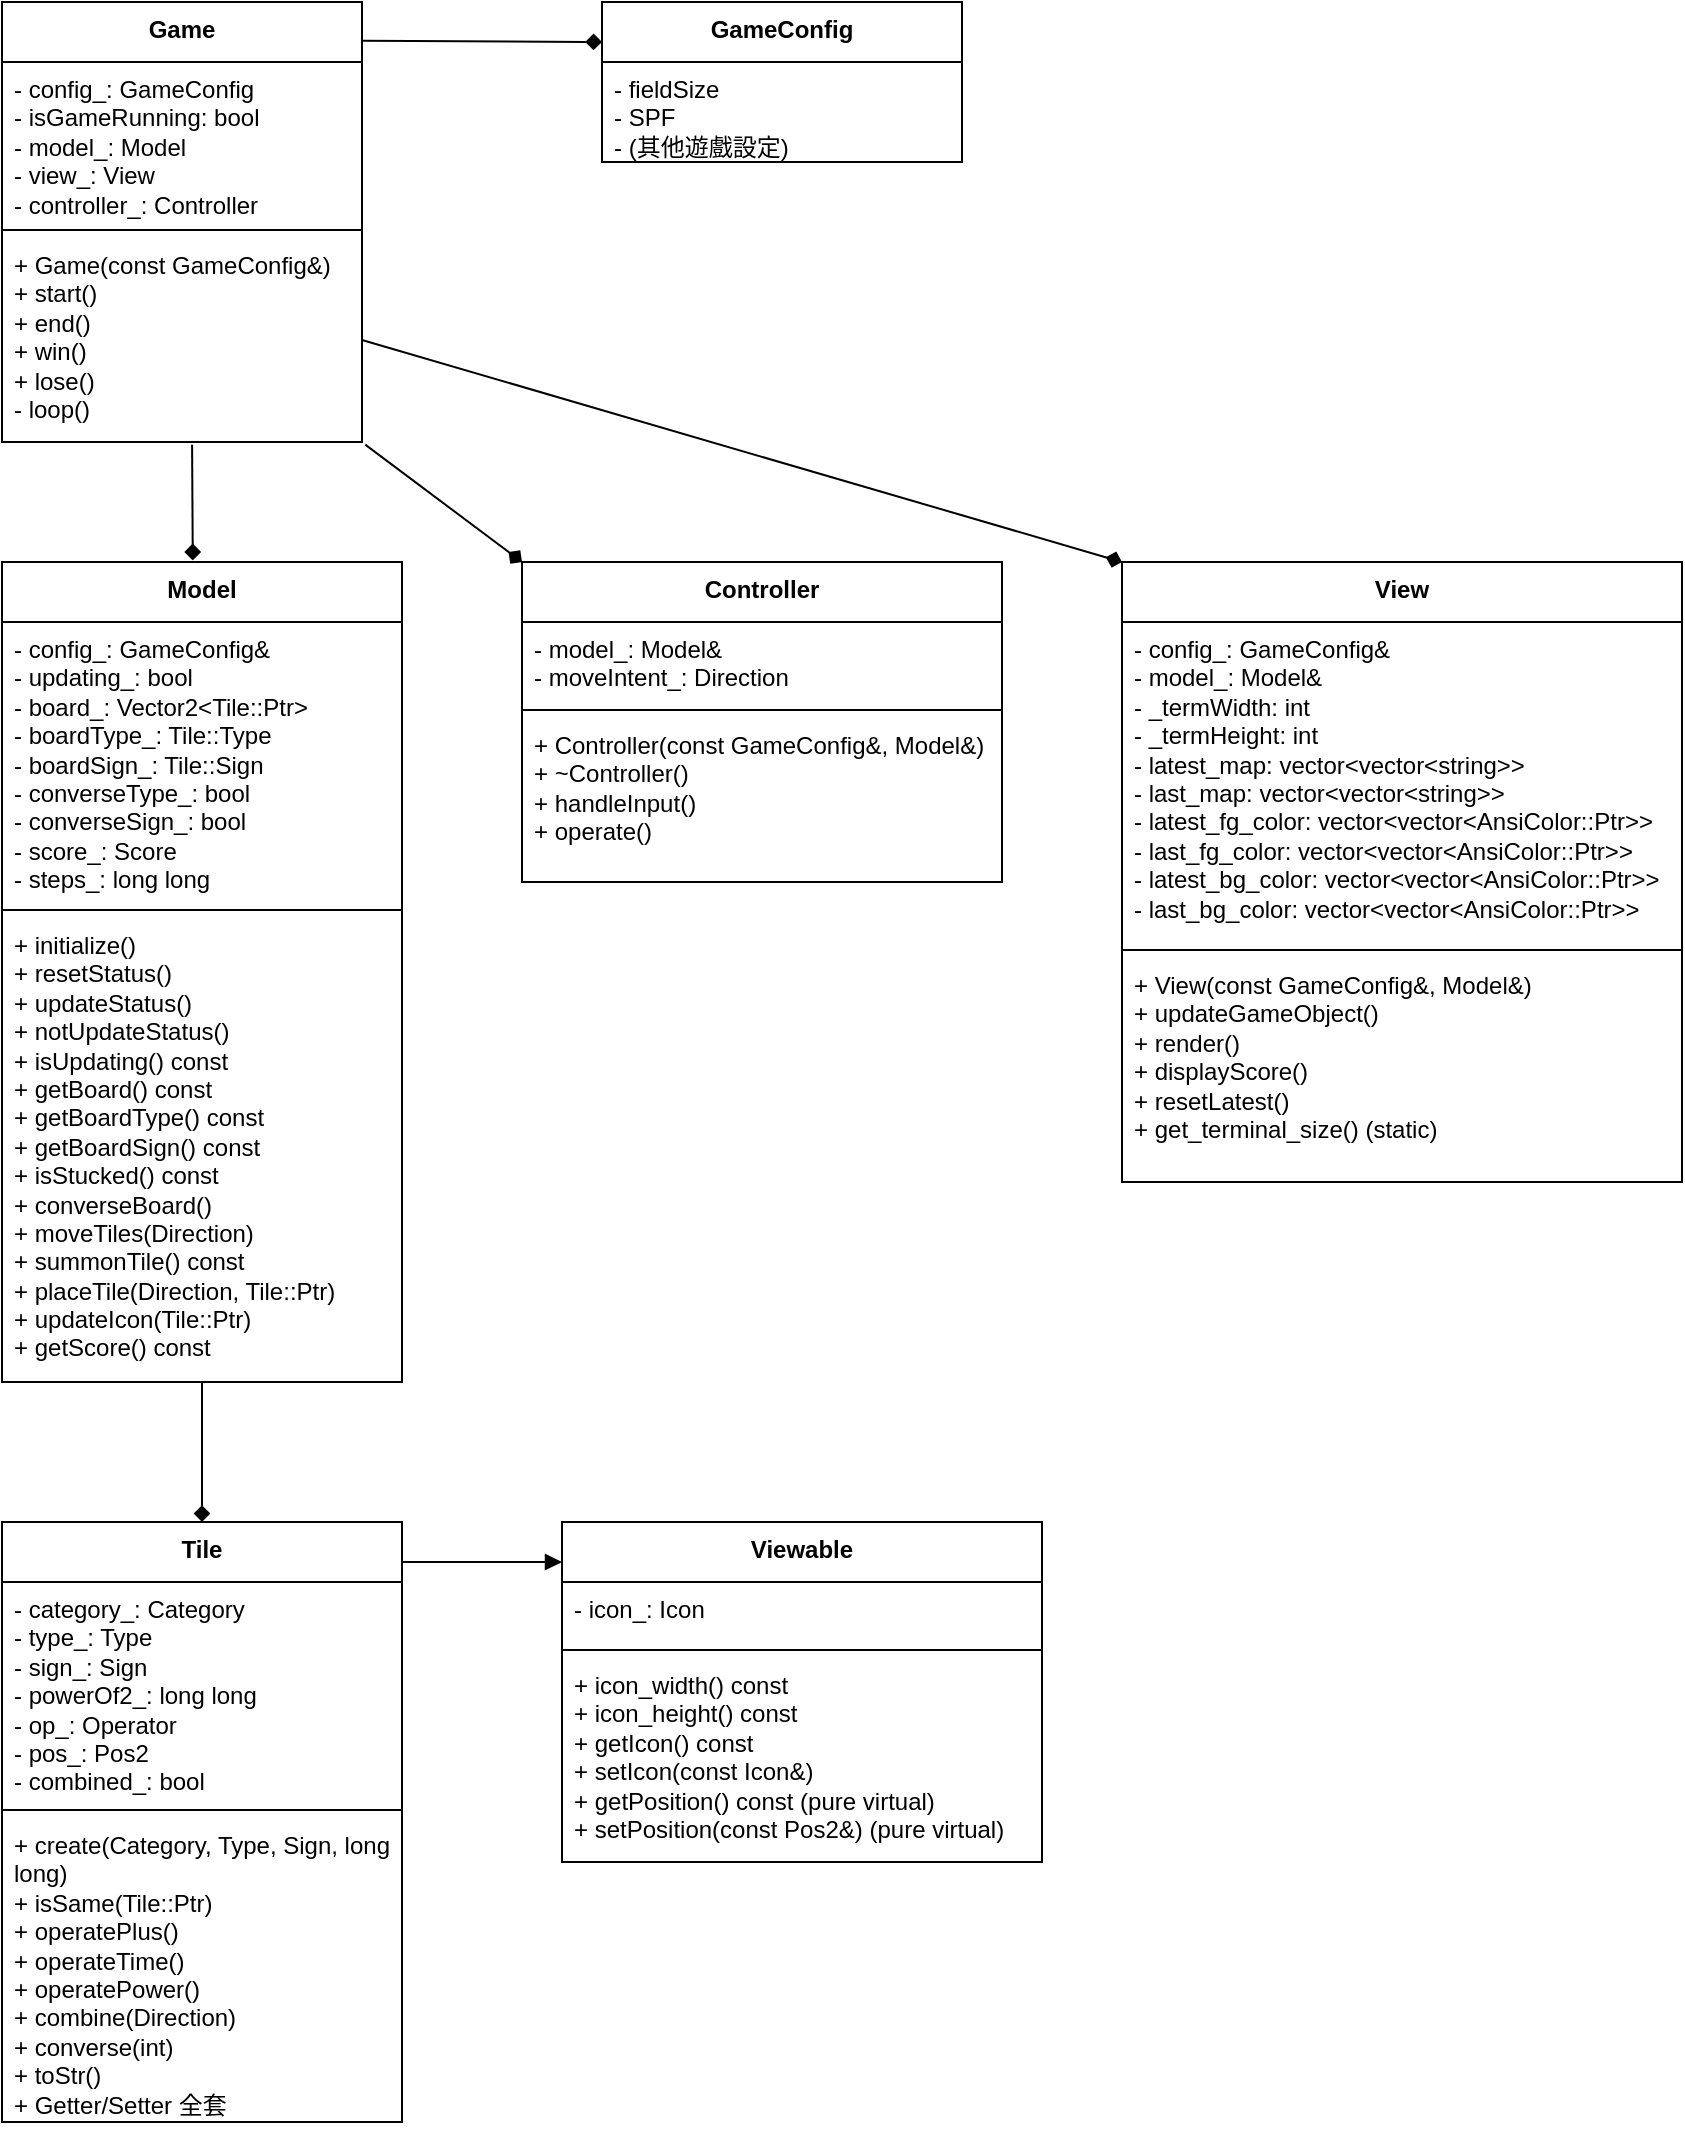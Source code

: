 <mxfile>
    <diagram name="UML_Part1" id="0">
        <mxGraphModel dx="480" dy="258" grid="1" gridSize="10" guides="1" tooltips="1" connect="1" arrows="1" fold="1" page="1" pageScale="1" pageWidth="850" pageHeight="1100" math="0" shadow="0">
            <root>
                <mxCell id="0"/>
                <mxCell id="1" parent="0"/>
                <mxCell id="20" style="endArrow=diamond;exitX=1;exitY=0.088;exitDx=0;exitDy=0;exitPerimeter=0;entryX=0;entryY=0.25;entryDx=0;entryDy=0;" parent="1" source="27" target="35" edge="1">
                    <mxGeometry relative="1" as="geometry">
                        <mxPoint x="200" y="46.667" as="sourcePoint"/>
                        <mxPoint x="300" y="43.333" as="targetPoint"/>
                    </mxGeometry>
                </mxCell>
                <mxCell id="21" style="endArrow=diamond;exitX=0.528;exitY=1.013;exitDx=0;exitDy=0;exitPerimeter=0;entryX=0.477;entryY=-0.002;entryDx=0;entryDy=0;entryPerimeter=0;" parent="1" source="28" target="39" edge="1">
                    <mxGeometry relative="1" as="geometry">
                        <mxPoint x="100" y="90" as="sourcePoint"/>
                        <mxPoint x="98.569" y="320" as="targetPoint"/>
                    </mxGeometry>
                </mxCell>
                <mxCell id="22" style="endArrow=diamond;exitX=1.009;exitY=1.013;exitDx=0;exitDy=0;exitPerimeter=0;entryX=0;entryY=0;entryDx=0;entryDy=0;" parent="1" source="28" target="43" edge="1">
                    <mxGeometry relative="1" as="geometry">
                        <mxPoint x="163.158" y="90" as="sourcePoint"/>
                        <mxPoint x="322.778" y="320" as="targetPoint"/>
                    </mxGeometry>
                </mxCell>
                <mxCell id="23" style="endArrow=diamond;exitX=1;exitY=0.5;exitDx=0;exitDy=0;entryX=0;entryY=0;entryDx=0;entryDy=0;" parent="1" source="28" target="47" edge="1">
                    <mxGeometry relative="1" as="geometry">
                        <mxPoint x="200" y="81.667" as="sourcePoint"/>
                        <mxPoint x="560" y="320.208" as="targetPoint"/>
                    </mxGeometry>
                </mxCell>
                <mxCell id="27" value="&lt;div&gt;&lt;span style=&quot;background-color: transparent;&quot;&gt;Game&lt;/span&gt;&lt;/div&gt;" style="swimlane;fontStyle=1;align=center;verticalAlign=top;childLayout=stackLayout;horizontal=1;startSize=30;horizontalStack=0;resizeParent=1;resizeParentMax=0;resizeLast=0;collapsible=1;marginBottom=0;whiteSpace=wrap;html=1;" vertex="1" parent="1">
                    <mxGeometry width="180" height="220" as="geometry"/>
                </mxCell>
                <mxCell id="30" value="&lt;div&gt;&lt;font color=&quot;#000000&quot;&gt;- config_: GameConfig&lt;/font&gt;&lt;/div&gt;&lt;div&gt;&lt;font color=&quot;#000000&quot;&gt;- isGameRunning: bool&lt;/font&gt;&lt;/div&gt;&lt;div&gt;&lt;font color=&quot;#000000&quot;&gt;- model_: Model&lt;/font&gt;&lt;/div&gt;&lt;div&gt;&lt;font color=&quot;#000000&quot;&gt;- view_: View&lt;/font&gt;&lt;/div&gt;&lt;div&gt;&lt;font color=&quot;#000000&quot;&gt;- controller_: Controller&lt;/font&gt;&lt;/div&gt;" style="text;strokeColor=none;fillColor=none;align=left;verticalAlign=top;spacingLeft=4;spacingRight=4;overflow=hidden;rotatable=0;points=[[0,0.5],[1,0.5]];portConstraint=eastwest;whiteSpace=wrap;html=1;" vertex="1" parent="27">
                    <mxGeometry y="30" width="180" height="80" as="geometry"/>
                </mxCell>
                <mxCell id="29" value="" style="line;strokeWidth=1;fillColor=none;align=left;verticalAlign=middle;spacingTop=-1;spacingLeft=3;spacingRight=3;rotatable=0;labelPosition=right;points=[];portConstraint=eastwest;strokeColor=inherit;" vertex="1" parent="27">
                    <mxGeometry y="110" width="180" height="8" as="geometry"/>
                </mxCell>
                <mxCell id="28" value="&lt;div&gt;&lt;font color=&quot;#000000&quot;&gt;+ Game(const GameConfig&amp;amp;)&lt;/font&gt;&lt;/div&gt;&lt;div&gt;&lt;font color=&quot;#000000&quot;&gt;+ start()&lt;/font&gt;&lt;/div&gt;&lt;div&gt;&lt;font color=&quot;#000000&quot;&gt;+ end()&lt;/font&gt;&lt;/div&gt;&lt;div&gt;&lt;font color=&quot;#000000&quot;&gt;+ win()&lt;/font&gt;&lt;/div&gt;&lt;div&gt;&lt;font color=&quot;#000000&quot;&gt;+ lose()&lt;/font&gt;&lt;/div&gt;&lt;div&gt;&lt;font color=&quot;#000000&quot;&gt;- loop()&lt;/font&gt;&lt;/div&gt;" style="text;strokeColor=none;fillColor=none;align=left;verticalAlign=top;spacingLeft=4;spacingRight=4;overflow=hidden;rotatable=0;points=[[0,0.5],[1,0.5]];portConstraint=eastwest;whiteSpace=wrap;html=1;" vertex="1" parent="27">
                    <mxGeometry y="118" width="180" height="102" as="geometry"/>
                </mxCell>
                <mxCell id="35" value="GameConfig" style="swimlane;fontStyle=1;align=center;verticalAlign=top;childLayout=stackLayout;horizontal=1;startSize=30;horizontalStack=0;resizeParent=1;resizeParentMax=0;resizeLast=0;collapsible=1;marginBottom=0;whiteSpace=wrap;html=1;" vertex="1" parent="1">
                    <mxGeometry x="300" width="180" height="80" as="geometry"/>
                </mxCell>
                <mxCell id="36" value="&lt;div&gt;&lt;font color=&quot;#000000&quot;&gt;- fieldSize&lt;/font&gt;&lt;/div&gt;&lt;div&gt;&lt;font color=&quot;#000000&quot;&gt;- SPF&lt;/font&gt;&lt;/div&gt;&lt;div&gt;&lt;font color=&quot;#000000&quot;&gt;- (其他遊戲設定)&lt;/font&gt;&lt;/div&gt;" style="text;strokeColor=none;fillColor=none;align=left;verticalAlign=top;spacingLeft=4;spacingRight=4;overflow=hidden;rotatable=0;points=[[0,0.5],[1,0.5]];portConstraint=eastwest;whiteSpace=wrap;html=1;" vertex="1" parent="35">
                    <mxGeometry y="30" width="180" height="50" as="geometry"/>
                </mxCell>
                <mxCell id="39" value="Model" style="swimlane;fontStyle=1;align=center;verticalAlign=top;childLayout=stackLayout;horizontal=1;startSize=30;horizontalStack=0;resizeParent=1;resizeParentMax=0;resizeLast=0;collapsible=1;marginBottom=0;whiteSpace=wrap;html=1;" vertex="1" parent="1">
                    <mxGeometry y="280" width="200" height="410" as="geometry"/>
                </mxCell>
                <mxCell id="40" value="&lt;div&gt;&lt;font color=&quot;#000000&quot;&gt;- config_: GameConfig&amp;amp;&lt;/font&gt;&lt;/div&gt;&lt;div&gt;&lt;font color=&quot;#000000&quot;&gt;- updating_: bool&lt;/font&gt;&lt;/div&gt;&lt;div&gt;&lt;font color=&quot;#000000&quot;&gt;- board_: Vector2&amp;lt;Tile::Ptr&amp;gt;&lt;/font&gt;&lt;/div&gt;&lt;div&gt;&lt;font color=&quot;#000000&quot;&gt;- boardType_: Tile::Type&lt;/font&gt;&lt;/div&gt;&lt;div&gt;&lt;font color=&quot;#000000&quot;&gt;- boardSign_: Tile::Sign&lt;/font&gt;&lt;/div&gt;&lt;div&gt;&lt;font color=&quot;#000000&quot;&gt;- converseType_: bool&lt;/font&gt;&lt;/div&gt;&lt;div&gt;&lt;font color=&quot;#000000&quot;&gt;- converseSign_: bool&lt;/font&gt;&lt;/div&gt;&lt;div&gt;&lt;font color=&quot;#000000&quot;&gt;- score_: Score&lt;/font&gt;&lt;/div&gt;&lt;div&gt;&lt;font color=&quot;#000000&quot;&gt;- steps_: long long&lt;/font&gt;&lt;/div&gt;" style="text;strokeColor=none;fillColor=none;align=left;verticalAlign=top;spacingLeft=4;spacingRight=4;overflow=hidden;rotatable=0;points=[[0,0.5],[1,0.5]];portConstraint=eastwest;whiteSpace=wrap;html=1;" vertex="1" parent="39">
                    <mxGeometry y="30" width="200" height="140" as="geometry"/>
                </mxCell>
                <mxCell id="41" value="" style="line;strokeWidth=1;fillColor=none;align=left;verticalAlign=middle;spacingTop=-1;spacingLeft=3;spacingRight=3;rotatable=0;labelPosition=right;points=[];portConstraint=eastwest;strokeColor=inherit;" vertex="1" parent="39">
                    <mxGeometry y="170" width="200" height="8" as="geometry"/>
                </mxCell>
                <mxCell id="42" value="&lt;div&gt;&lt;font color=&quot;#000000&quot;&gt;+ initialize()&lt;/font&gt;&lt;/div&gt;&lt;div&gt;&lt;font color=&quot;#000000&quot;&gt;+ resetStatus()&lt;/font&gt;&lt;/div&gt;&lt;div&gt;&lt;font color=&quot;#000000&quot;&gt;+ updateStatus()&lt;/font&gt;&lt;/div&gt;&lt;div&gt;&lt;font color=&quot;#000000&quot;&gt;+ notUpdateStatus()&lt;/font&gt;&lt;/div&gt;&lt;div&gt;&lt;font color=&quot;#000000&quot;&gt;+ isUpdating() const&lt;/font&gt;&lt;/div&gt;&lt;div&gt;&lt;font color=&quot;#000000&quot;&gt;+ getBoard() const&lt;/font&gt;&lt;/div&gt;&lt;div&gt;&lt;font color=&quot;#000000&quot;&gt;+ getBoardType() const&lt;/font&gt;&lt;/div&gt;&lt;div&gt;&lt;font color=&quot;#000000&quot;&gt;+ getBoardSign() const&lt;/font&gt;&lt;/div&gt;&lt;div&gt;&lt;font color=&quot;#000000&quot;&gt;+ isStucked() const&lt;/font&gt;&lt;/div&gt;&lt;div&gt;&lt;font color=&quot;#000000&quot;&gt;+ converseBoard()&lt;/font&gt;&lt;/div&gt;&lt;div&gt;&lt;font color=&quot;#000000&quot;&gt;+ moveTiles(Direction)&lt;/font&gt;&lt;/div&gt;&lt;div&gt;&lt;font color=&quot;#000000&quot;&gt;+ summonTile() const&lt;/font&gt;&lt;/div&gt;&lt;div&gt;&lt;font color=&quot;#000000&quot;&gt;+ placeTile(Direction, Tile::Ptr)&lt;/font&gt;&lt;/div&gt;&lt;div&gt;&lt;font color=&quot;#000000&quot;&gt;+ updateIcon(Tile::Ptr)&lt;/font&gt;&lt;/div&gt;&lt;div&gt;&lt;font color=&quot;#000000&quot;&gt;+ getScore() const&lt;/font&gt;&lt;/div&gt;" style="text;strokeColor=none;fillColor=none;align=left;verticalAlign=top;spacingLeft=4;spacingRight=4;overflow=hidden;rotatable=0;points=[[0,0.5],[1,0.5]];portConstraint=eastwest;whiteSpace=wrap;html=1;" vertex="1" parent="39">
                    <mxGeometry y="178" width="200" height="232" as="geometry"/>
                </mxCell>
                <mxCell id="43" value="Controller" style="swimlane;fontStyle=1;align=center;verticalAlign=top;childLayout=stackLayout;horizontal=1;startSize=30;horizontalStack=0;resizeParent=1;resizeParentMax=0;resizeLast=0;collapsible=1;marginBottom=0;whiteSpace=wrap;html=1;" vertex="1" parent="1">
                    <mxGeometry x="260" y="280" width="240" height="160" as="geometry"/>
                </mxCell>
                <mxCell id="44" value="&lt;div&gt;&lt;font color=&quot;#000000&quot;&gt;- model_: Model&amp;amp;&lt;/font&gt;&lt;/div&gt;&lt;div&gt;&lt;font color=&quot;#000000&quot;&gt;- moveIntent_: Direction&lt;/font&gt;&lt;/div&gt;" style="text;strokeColor=none;fillColor=none;align=left;verticalAlign=top;spacingLeft=4;spacingRight=4;overflow=hidden;rotatable=0;points=[[0,0.5],[1,0.5]];portConstraint=eastwest;whiteSpace=wrap;html=1;" vertex="1" parent="43">
                    <mxGeometry y="30" width="240" height="40" as="geometry"/>
                </mxCell>
                <mxCell id="45" value="" style="line;strokeWidth=1;fillColor=none;align=left;verticalAlign=middle;spacingTop=-1;spacingLeft=3;spacingRight=3;rotatable=0;labelPosition=right;points=[];portConstraint=eastwest;strokeColor=inherit;" vertex="1" parent="43">
                    <mxGeometry y="70" width="240" height="8" as="geometry"/>
                </mxCell>
                <mxCell id="46" value="&lt;div&gt;&lt;font color=&quot;#000000&quot;&gt;+ Controller(const GameConfig&amp;amp;, Model&amp;amp;)&lt;/font&gt;&lt;/div&gt;&lt;div&gt;&lt;font color=&quot;#000000&quot;&gt;+ ~Controller()&lt;/font&gt;&lt;/div&gt;&lt;div&gt;&lt;font color=&quot;#000000&quot;&gt;+ handleInput()&lt;/font&gt;&lt;/div&gt;&lt;div&gt;&lt;font color=&quot;#000000&quot;&gt;+ operate()&lt;/font&gt;&lt;/div&gt;" style="text;strokeColor=none;fillColor=none;align=left;verticalAlign=top;spacingLeft=4;spacingRight=4;overflow=hidden;rotatable=0;points=[[0,0.5],[1,0.5]];portConstraint=eastwest;whiteSpace=wrap;html=1;" vertex="1" parent="43">
                    <mxGeometry y="78" width="240" height="82" as="geometry"/>
                </mxCell>
                <mxCell id="47" value="View" style="swimlane;fontStyle=1;align=center;verticalAlign=top;childLayout=stackLayout;horizontal=1;startSize=30;horizontalStack=0;resizeParent=1;resizeParentMax=0;resizeLast=0;collapsible=1;marginBottom=0;whiteSpace=wrap;html=1;" vertex="1" parent="1">
                    <mxGeometry x="560" y="280" width="280" height="310" as="geometry"/>
                </mxCell>
                <mxCell id="48" value="&lt;div&gt;&lt;font color=&quot;#000000&quot;&gt;- config_: GameConfig&amp;amp;&lt;/font&gt;&lt;/div&gt;&lt;div&gt;&lt;font color=&quot;#000000&quot;&gt;- model_: Model&amp;amp;&lt;/font&gt;&lt;/div&gt;&lt;div&gt;&lt;font color=&quot;#000000&quot;&gt;- _termWidth: int&lt;/font&gt;&lt;/div&gt;&lt;div&gt;&lt;font color=&quot;#000000&quot;&gt;- _termHeight: int&lt;/font&gt;&lt;/div&gt;&lt;div&gt;&lt;font color=&quot;#000000&quot;&gt;- latest_map: vector&amp;lt;vector&amp;lt;string&amp;gt;&amp;gt;&lt;/font&gt;&lt;/div&gt;&lt;div&gt;&lt;font color=&quot;#000000&quot;&gt;- last_map: vector&amp;lt;vector&amp;lt;string&amp;gt;&amp;gt;&lt;/font&gt;&lt;/div&gt;&lt;div&gt;&lt;font color=&quot;#000000&quot;&gt;- latest_fg_color: vector&amp;lt;vector&amp;lt;AnsiColor::Ptr&amp;gt;&amp;gt;&lt;/font&gt;&lt;/div&gt;&lt;div&gt;&lt;font color=&quot;#000000&quot;&gt;- last_fg_color: vector&amp;lt;vector&amp;lt;AnsiColor::Ptr&amp;gt;&amp;gt;&lt;/font&gt;&lt;/div&gt;&lt;div&gt;&lt;font color=&quot;#000000&quot;&gt;- latest_bg_color: vector&amp;lt;vector&amp;lt;AnsiColor::Ptr&amp;gt;&amp;gt;&lt;/font&gt;&lt;/div&gt;&lt;div&gt;&lt;font color=&quot;#000000&quot;&gt;- last_bg_color: vector&amp;lt;vector&amp;lt;AnsiColor::Ptr&amp;gt;&amp;gt;&lt;/font&gt;&lt;/div&gt;" style="text;strokeColor=none;fillColor=none;align=left;verticalAlign=top;spacingLeft=4;spacingRight=4;overflow=hidden;rotatable=0;points=[[0,0.5],[1,0.5]];portConstraint=eastwest;whiteSpace=wrap;html=1;" vertex="1" parent="47">
                    <mxGeometry y="30" width="280" height="160" as="geometry"/>
                </mxCell>
                <mxCell id="49" value="" style="line;strokeWidth=1;fillColor=none;align=left;verticalAlign=middle;spacingTop=-1;spacingLeft=3;spacingRight=3;rotatable=0;labelPosition=right;points=[];portConstraint=eastwest;strokeColor=inherit;" vertex="1" parent="47">
                    <mxGeometry y="190" width="280" height="8" as="geometry"/>
                </mxCell>
                <mxCell id="50" value="&lt;div&gt;&lt;font color=&quot;#000000&quot;&gt;+ View(const GameConfig&amp;amp;, Model&amp;amp;)&lt;/font&gt;&lt;/div&gt;&lt;div&gt;&lt;font color=&quot;#000000&quot;&gt;+ updateGameObject()&lt;/font&gt;&lt;/div&gt;&lt;div&gt;&lt;font color=&quot;#000000&quot;&gt;+ render()&lt;/font&gt;&lt;/div&gt;&lt;div&gt;&lt;font color=&quot;#000000&quot;&gt;+ displayScore()&lt;/font&gt;&lt;/div&gt;&lt;div&gt;&lt;font color=&quot;#000000&quot;&gt;+ resetLatest()&lt;/font&gt;&lt;/div&gt;&lt;div&gt;&lt;font color=&quot;#000000&quot;&gt;+ get_terminal_size() (static)&lt;/font&gt;&lt;/div&gt;" style="text;strokeColor=none;fillColor=none;align=left;verticalAlign=top;spacingLeft=4;spacingRight=4;overflow=hidden;rotatable=0;points=[[0,0.5],[1,0.5]];portConstraint=eastwest;whiteSpace=wrap;html=1;" vertex="1" parent="47">
                    <mxGeometry y="198" width="280" height="112" as="geometry"/>
                </mxCell>
                <mxCell id="51" value="Tile" style="swimlane;fontStyle=1;align=center;verticalAlign=top;childLayout=stackLayout;horizontal=1;startSize=30;horizontalStack=0;resizeParent=1;resizeParentMax=0;resizeLast=0;collapsible=1;marginBottom=0;whiteSpace=wrap;html=1;" vertex="1" parent="1">
                    <mxGeometry y="760" width="200" height="300" as="geometry"/>
                </mxCell>
                <mxCell id="52" value="&lt;div&gt;&lt;font color=&quot;#000000&quot;&gt;- category_: Category&lt;/font&gt;&lt;/div&gt;&lt;div&gt;&lt;font color=&quot;#000000&quot;&gt;- type_: Type&lt;/font&gt;&lt;/div&gt;&lt;div&gt;&lt;font color=&quot;#000000&quot;&gt;- sign_: Sign&lt;/font&gt;&lt;/div&gt;&lt;div&gt;&lt;font color=&quot;#000000&quot;&gt;- powerOf2_: long long&lt;/font&gt;&lt;/div&gt;&lt;div&gt;&lt;font color=&quot;#000000&quot;&gt;- op_: Operator&lt;/font&gt;&lt;/div&gt;&lt;div&gt;&lt;font color=&quot;#000000&quot;&gt;- pos_: Pos2&lt;/font&gt;&lt;/div&gt;&lt;div&gt;&lt;font color=&quot;#000000&quot;&gt;- combined_: bool&lt;/font&gt;&lt;/div&gt;" style="text;strokeColor=none;fillColor=none;align=left;verticalAlign=top;spacingLeft=4;spacingRight=4;overflow=hidden;rotatable=0;points=[[0,0.5],[1,0.5]];portConstraint=eastwest;whiteSpace=wrap;html=1;" vertex="1" parent="51">
                    <mxGeometry y="30" width="200" height="110" as="geometry"/>
                </mxCell>
                <mxCell id="53" value="" style="line;strokeWidth=1;fillColor=none;align=left;verticalAlign=middle;spacingTop=-1;spacingLeft=3;spacingRight=3;rotatable=0;labelPosition=right;points=[];portConstraint=eastwest;strokeColor=inherit;" vertex="1" parent="51">
                    <mxGeometry y="140" width="200" height="8" as="geometry"/>
                </mxCell>
                <mxCell id="54" value="&lt;div&gt;&lt;font color=&quot;#000000&quot;&gt;+ create(Category, Type, Sign, long long)&lt;/font&gt;&lt;/div&gt;&lt;div&gt;&lt;font color=&quot;#000000&quot;&gt;+ isSame(Tile::Ptr)&lt;/font&gt;&lt;/div&gt;&lt;div&gt;&lt;font color=&quot;#000000&quot;&gt;+ operatePlus()&lt;/font&gt;&lt;/div&gt;&lt;div&gt;&lt;font color=&quot;#000000&quot;&gt;+ operateTime()&lt;/font&gt;&lt;/div&gt;&lt;div&gt;&lt;font color=&quot;#000000&quot;&gt;+ operatePower()&lt;/font&gt;&lt;/div&gt;&lt;div&gt;&lt;font color=&quot;#000000&quot;&gt;+ combine(Direction)&lt;/font&gt;&lt;/div&gt;&lt;div&gt;&lt;font color=&quot;#000000&quot;&gt;+ converse(int)&lt;/font&gt;&lt;/div&gt;&lt;div&gt;&lt;font color=&quot;#000000&quot;&gt;+ toStr()&lt;/font&gt;&lt;/div&gt;&lt;div&gt;&lt;font color=&quot;#000000&quot;&gt;+ Getter/Setter 全套&lt;/font&gt;&lt;/div&gt;" style="text;strokeColor=none;fillColor=none;align=left;verticalAlign=top;spacingLeft=4;spacingRight=4;overflow=hidden;rotatable=0;points=[[0,0.5],[1,0.5]];portConstraint=eastwest;whiteSpace=wrap;html=1;" vertex="1" parent="51">
                    <mxGeometry y="148" width="200" height="152" as="geometry"/>
                </mxCell>
                <mxCell id="56" style="endArrow=diamond;" edge="1" parent="1">
                    <mxGeometry relative="1" as="geometry">
                        <mxPoint x="100" y="690" as="sourcePoint"/>
                        <mxPoint x="100" y="760" as="targetPoint"/>
                    </mxGeometry>
                </mxCell>
                <mxCell id="57" value="Viewable" style="swimlane;fontStyle=1;align=center;verticalAlign=top;childLayout=stackLayout;horizontal=1;startSize=30;horizontalStack=0;resizeParent=1;resizeParentMax=0;resizeLast=0;collapsible=1;marginBottom=0;whiteSpace=wrap;html=1;" vertex="1" parent="1">
                    <mxGeometry x="280" y="760" width="240" height="170" as="geometry"/>
                </mxCell>
                <mxCell id="58" value="- icon_: Icon" style="text;strokeColor=none;fillColor=none;align=left;verticalAlign=top;spacingLeft=4;spacingRight=4;overflow=hidden;rotatable=0;points=[[0,0.5],[1,0.5]];portConstraint=eastwest;whiteSpace=wrap;html=1;" vertex="1" parent="57">
                    <mxGeometry y="30" width="240" height="30" as="geometry"/>
                </mxCell>
                <mxCell id="59" value="" style="line;strokeWidth=1;fillColor=none;align=left;verticalAlign=middle;spacingTop=-1;spacingLeft=3;spacingRight=3;rotatable=0;labelPosition=right;points=[];portConstraint=eastwest;strokeColor=inherit;" vertex="1" parent="57">
                    <mxGeometry y="60" width="240" height="8" as="geometry"/>
                </mxCell>
                <mxCell id="60" value="+ icon_width() const&#xa;+ icon_height() const&#xa;+ getIcon() const&#xa;+ setIcon(const Icon&amp;)&#xa;+ getPosition() const (pure virtual)&#xa;+ setPosition(const Pos2&amp;) (pure virtual)" style="text;strokeColor=none;fillColor=none;align=left;verticalAlign=top;spacingLeft=4;spacingRight=4;overflow=hidden;rotatable=0;points=[[0,0.5],[1,0.5]];portConstraint=eastwest;whiteSpace=wrap;html=1;" vertex="1" parent="57">
                    <mxGeometry y="68" width="240" height="102" as="geometry"/>
                </mxCell>
                <mxCell id="61" value="" style="html=1;verticalAlign=bottom;labelBackgroundColor=none;endArrow=block;endFill=1;" edge="1" parent="1">
                    <mxGeometry width="160" relative="1" as="geometry">
                        <mxPoint x="200" y="780" as="sourcePoint"/>
                        <mxPoint x="280" y="780" as="targetPoint"/>
                    </mxGeometry>
                </mxCell>
            </root>
        </mxGraphModel>
    </diagram>
</mxfile>